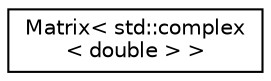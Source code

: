 digraph "Graphical Class Hierarchy"
{
  edge [fontname="Helvetica",fontsize="10",labelfontname="Helvetica",labelfontsize="10"];
  node [fontname="Helvetica",fontsize="10",shape=record];
  rankdir="LR";
  Node0 [label="Matrix\< std::complex\l\< double \> \>",height=0.2,width=0.4,color="black", fillcolor="white", style="filled",URL="$struct_matrix.html"];
}
